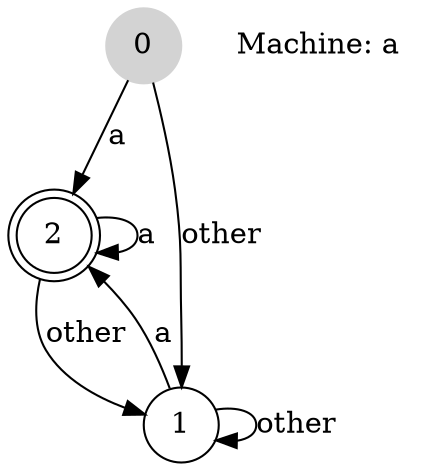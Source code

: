 digraph automata_0 {
#    size = "1, 1.5";
    node [shape = circle];
    0 [style = filled, color = lightgrey];
    2 [shape = doublecircle];
    0-> 2 [label = "a"];
    0-> 1 [label = "other"];
    1-> 2 [label = "a"];
    1-> 1 [label = "other"];
    2-> 2 [label = "a"];
    2-> 1 [label = "other"];
    "Machine: a" [shape = plaintext];
}
